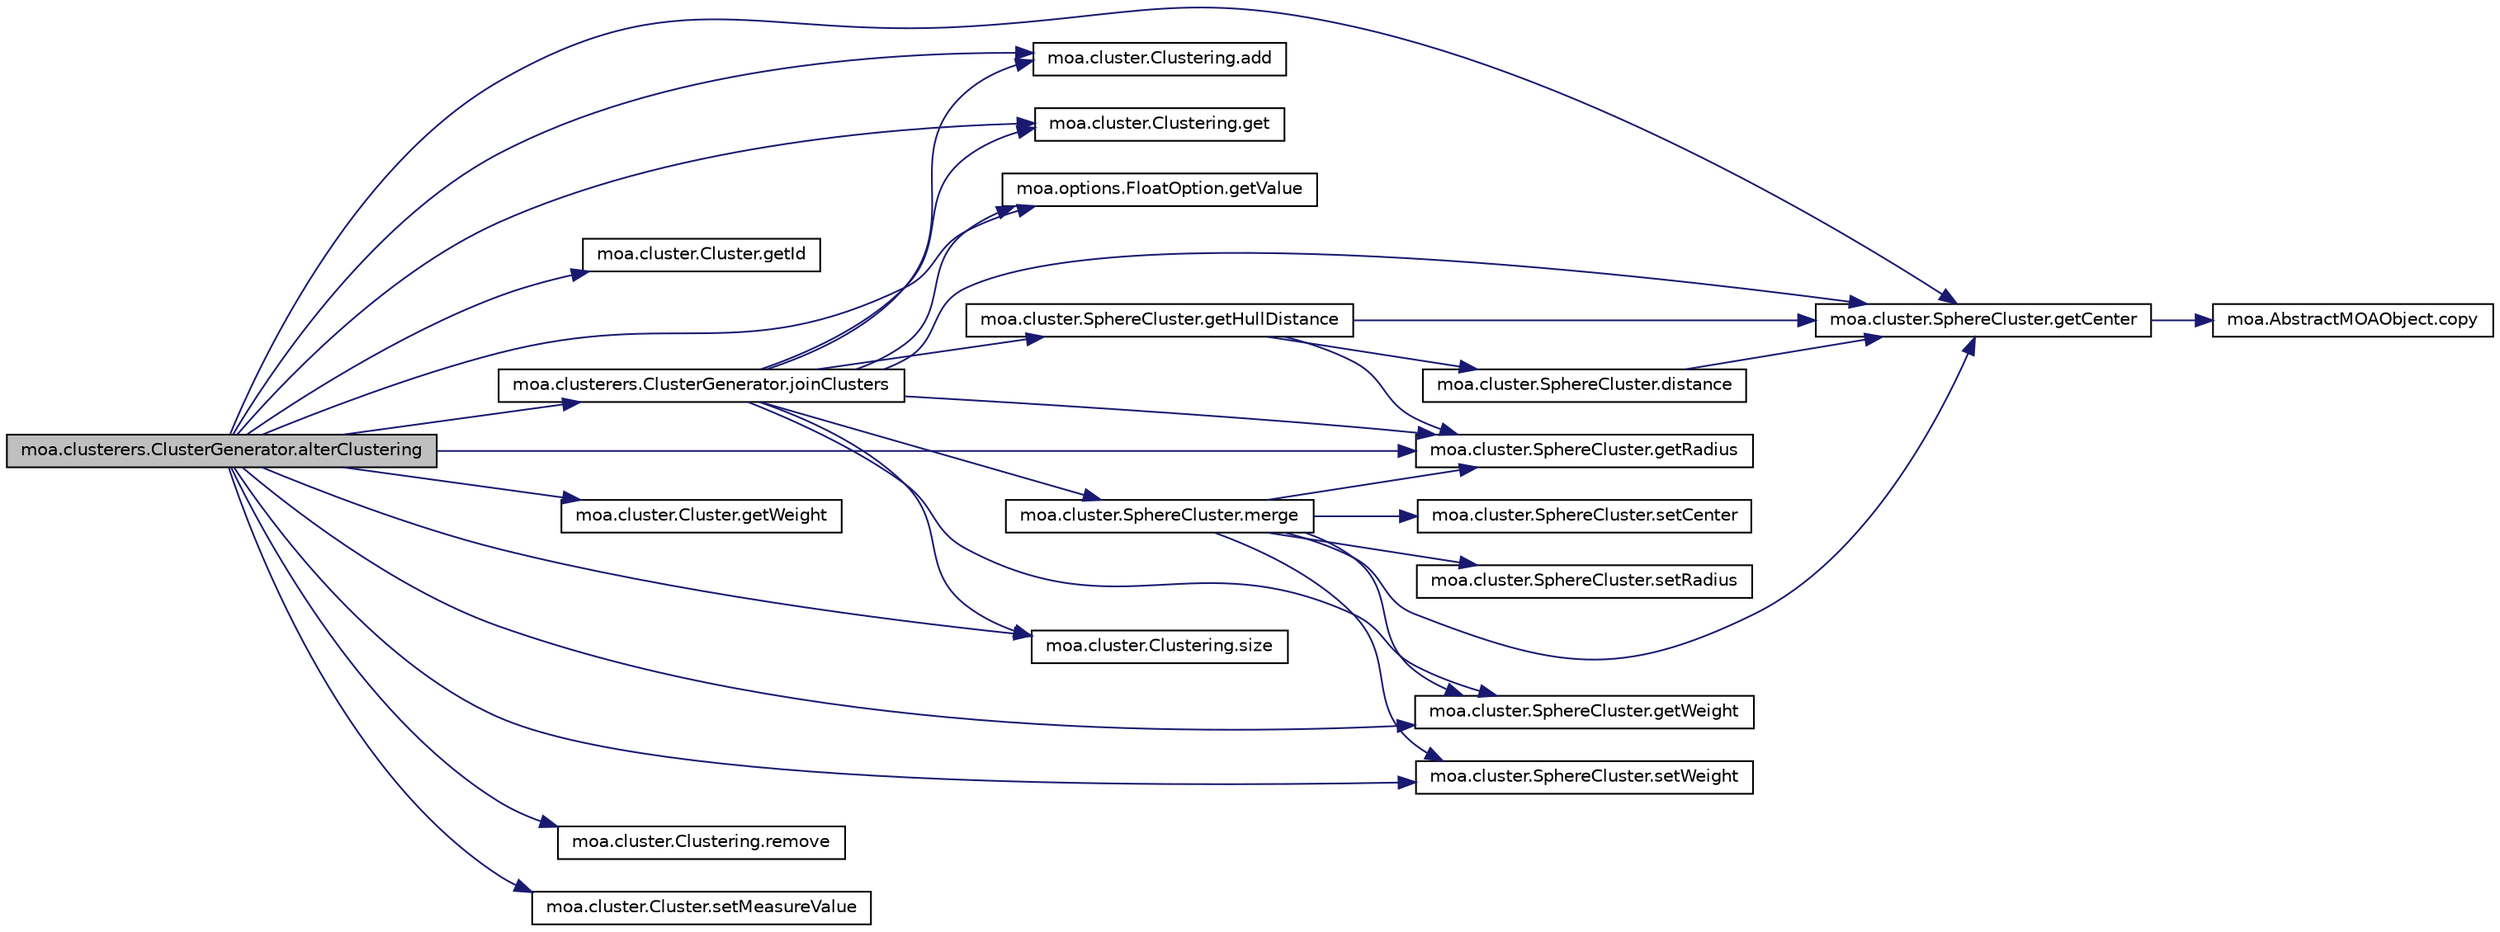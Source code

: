 digraph G
{
  edge [fontname="Helvetica",fontsize="10",labelfontname="Helvetica",labelfontsize="10"];
  node [fontname="Helvetica",fontsize="10",shape=record];
  rankdir=LR;
  Node1 [label="moa.clusterers.ClusterGenerator.alterClustering",height=0.2,width=0.4,color="black", fillcolor="grey75", style="filled" fontcolor="black"];
  Node1 -> Node2 [color="midnightblue",fontsize="10",style="solid",fontname="Helvetica"];
  Node2 [label="moa.cluster.Clustering.add",height=0.2,width=0.4,color="black", fillcolor="white", style="filled",URL="$classmoa_1_1cluster_1_1Clustering.html#a7b39cc3d6666cb758b8954ecbe0ce2e9",tooltip="add a cluster to the clustering"];
  Node1 -> Node3 [color="midnightblue",fontsize="10",style="solid",fontname="Helvetica"];
  Node3 [label="moa.cluster.Clustering.get",height=0.2,width=0.4,color="black", fillcolor="white", style="filled",URL="$classmoa_1_1cluster_1_1Clustering.html#a6a66be9b90f5cb06b044da278cdf24c9",tooltip="remove a cluster from the clustering"];
  Node1 -> Node4 [color="midnightblue",fontsize="10",style="solid",fontname="Helvetica"];
  Node4 [label="moa.cluster.SphereCluster.getCenter",height=0.2,width=0.4,color="black", fillcolor="white", style="filled",URL="$classmoa_1_1cluster_1_1SphereCluster.html#aefb8b36adf18a65827154d4b617e867d"];
  Node4 -> Node5 [color="midnightblue",fontsize="10",style="solid",fontname="Helvetica"];
  Node5 [label="moa.AbstractMOAObject.copy",height=0.2,width=0.4,color="black", fillcolor="white", style="filled",URL="$classmoa_1_1AbstractMOAObject.html#a3a6260bd8548c1aff6ea46e49c5c52a5",tooltip="This method produces a copy of this object."];
  Node1 -> Node6 [color="midnightblue",fontsize="10",style="solid",fontname="Helvetica"];
  Node6 [label="moa.cluster.Cluster.getId",height=0.2,width=0.4,color="black", fillcolor="white", style="filled",URL="$classmoa_1_1cluster_1_1Cluster.html#aec009f106ed5a6940f956a07af28ffd2"];
  Node1 -> Node7 [color="midnightblue",fontsize="10",style="solid",fontname="Helvetica"];
  Node7 [label="moa.cluster.SphereCluster.getRadius",height=0.2,width=0.4,color="black", fillcolor="white", style="filled",URL="$classmoa_1_1cluster_1_1SphereCluster.html#a1d2dc0db89728370066bf8bd46a06bed"];
  Node1 -> Node8 [color="midnightblue",fontsize="10",style="solid",fontname="Helvetica"];
  Node8 [label="moa.options.FloatOption.getValue",height=0.2,width=0.4,color="black", fillcolor="white", style="filled",URL="$classmoa_1_1options_1_1FloatOption.html#a0e606a62f4ece232aa8f8cb04bb7f1cf"];
  Node1 -> Node9 [color="midnightblue",fontsize="10",style="solid",fontname="Helvetica"];
  Node9 [label="moa.cluster.SphereCluster.getWeight",height=0.2,width=0.4,color="black", fillcolor="white", style="filled",URL="$classmoa_1_1cluster_1_1SphereCluster.html#a94b7844a1aa98cb517d22d037a441628",tooltip="Returns the weight of this cluster, not neccessarily normalized."];
  Node1 -> Node10 [color="midnightblue",fontsize="10",style="solid",fontname="Helvetica"];
  Node10 [label="moa.cluster.Cluster.getWeight",height=0.2,width=0.4,color="black", fillcolor="white", style="filled",URL="$classmoa_1_1cluster_1_1Cluster.html#aeb8c006a27e4c642b7c735a8a8d1dd28",tooltip="Returns the weight of this cluster, not neccessarily normalized."];
  Node1 -> Node11 [color="midnightblue",fontsize="10",style="solid",fontname="Helvetica"];
  Node11 [label="moa.clusterers.ClusterGenerator.joinClusters",height=0.2,width=0.4,color="black", fillcolor="white", style="filled",URL="$classmoa_1_1clusterers_1_1ClusterGenerator.html#a74d130a881ec2dc43141587b0fb71e40"];
  Node11 -> Node2 [color="midnightblue",fontsize="10",style="solid",fontname="Helvetica"];
  Node11 -> Node3 [color="midnightblue",fontsize="10",style="solid",fontname="Helvetica"];
  Node11 -> Node4 [color="midnightblue",fontsize="10",style="solid",fontname="Helvetica"];
  Node11 -> Node12 [color="midnightblue",fontsize="10",style="solid",fontname="Helvetica"];
  Node12 [label="moa.cluster.SphereCluster.getHullDistance",height=0.2,width=0.4,color="black", fillcolor="white", style="filled",URL="$classmoa_1_1cluster_1_1SphereCluster.html#ac30b4edad0026610a3d9d4d818afa9c6"];
  Node12 -> Node13 [color="midnightblue",fontsize="10",style="solid",fontname="Helvetica"];
  Node13 [label="moa.cluster.SphereCluster.distance",height=0.2,width=0.4,color="black", fillcolor="white", style="filled",URL="$classmoa_1_1cluster_1_1SphereCluster.html#a9f7c85aa0b6d46c23962b4f2421f169f"];
  Node13 -> Node4 [color="midnightblue",fontsize="10",style="solid",fontname="Helvetica"];
  Node12 -> Node4 [color="midnightblue",fontsize="10",style="solid",fontname="Helvetica"];
  Node12 -> Node7 [color="midnightblue",fontsize="10",style="solid",fontname="Helvetica"];
  Node11 -> Node7 [color="midnightblue",fontsize="10",style="solid",fontname="Helvetica"];
  Node11 -> Node8 [color="midnightblue",fontsize="10",style="solid",fontname="Helvetica"];
  Node11 -> Node9 [color="midnightblue",fontsize="10",style="solid",fontname="Helvetica"];
  Node11 -> Node14 [color="midnightblue",fontsize="10",style="solid",fontname="Helvetica"];
  Node14 [label="moa.cluster.SphereCluster.merge",height=0.2,width=0.4,color="black", fillcolor="white", style="filled",URL="$classmoa_1_1cluster_1_1SphereCluster.html#a162c2fa2bb2be545e9a3893a07bfbb5d"];
  Node14 -> Node4 [color="midnightblue",fontsize="10",style="solid",fontname="Helvetica"];
  Node14 -> Node7 [color="midnightblue",fontsize="10",style="solid",fontname="Helvetica"];
  Node14 -> Node9 [color="midnightblue",fontsize="10",style="solid",fontname="Helvetica"];
  Node14 -> Node15 [color="midnightblue",fontsize="10",style="solid",fontname="Helvetica"];
  Node15 [label="moa.cluster.SphereCluster.setCenter",height=0.2,width=0.4,color="black", fillcolor="white", style="filled",URL="$classmoa_1_1cluster_1_1SphereCluster.html#a23bc373d05cea24ad1b64d0aa532352e"];
  Node14 -> Node16 [color="midnightblue",fontsize="10",style="solid",fontname="Helvetica"];
  Node16 [label="moa.cluster.SphereCluster.setRadius",height=0.2,width=0.4,color="black", fillcolor="white", style="filled",URL="$classmoa_1_1cluster_1_1SphereCluster.html#ac02c29ac788d108bb509bc8822b99a70"];
  Node14 -> Node17 [color="midnightblue",fontsize="10",style="solid",fontname="Helvetica"];
  Node17 [label="moa.cluster.SphereCluster.setWeight",height=0.2,width=0.4,color="black", fillcolor="white", style="filled",URL="$classmoa_1_1cluster_1_1SphereCluster.html#a24a9881c0a95e5e83db7a3319032a6b7"];
  Node11 -> Node18 [color="midnightblue",fontsize="10",style="solid",fontname="Helvetica"];
  Node18 [label="moa.cluster.Clustering.size",height=0.2,width=0.4,color="black", fillcolor="white", style="filled",URL="$classmoa_1_1cluster_1_1Clustering.html#a054a386d94acf3b88574f061ab4c8d71"];
  Node1 -> Node19 [color="midnightblue",fontsize="10",style="solid",fontname="Helvetica"];
  Node19 [label="moa.cluster.Clustering.remove",height=0.2,width=0.4,color="black", fillcolor="white", style="filled",URL="$classmoa_1_1cluster_1_1Clustering.html#ad2cd590a014fccc70611bf3ae3c736f9",tooltip="remove a cluster from the clustering"];
  Node1 -> Node20 [color="midnightblue",fontsize="10",style="solid",fontname="Helvetica"];
  Node20 [label="moa.cluster.Cluster.setMeasureValue",height=0.2,width=0.4,color="black", fillcolor="white", style="filled",URL="$classmoa_1_1cluster_1_1Cluster.html#a1f98a5ae84ed5963a0fccc9c19deae2a"];
  Node1 -> Node17 [color="midnightblue",fontsize="10",style="solid",fontname="Helvetica"];
  Node1 -> Node18 [color="midnightblue",fontsize="10",style="solid",fontname="Helvetica"];
}

